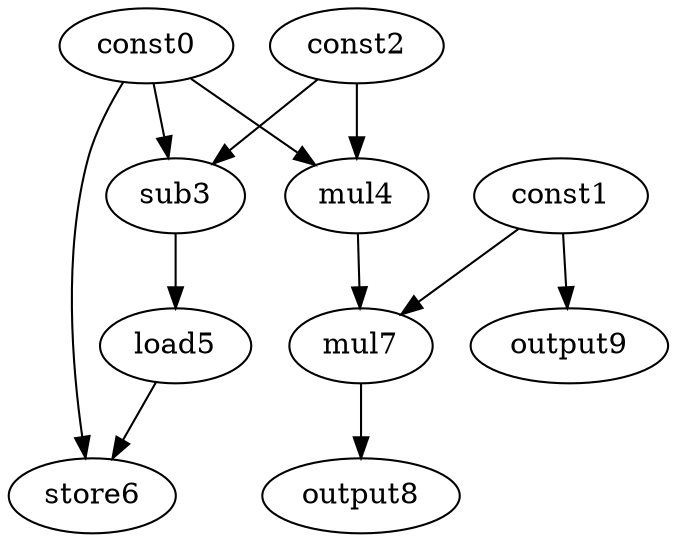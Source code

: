digraph G { 
const0[opcode=const]; 
const1[opcode=const]; 
const2[opcode=const]; 
sub3[opcode=sub]; 
mul4[opcode=mul]; 
load5[opcode=load]; 
store6[opcode=store]; 
mul7[opcode=mul]; 
output8[opcode=output]; 
output9[opcode=output]; 
const0->sub3[operand=0];
const2->sub3[operand=1];
const0->mul4[operand=0];
const2->mul4[operand=1];
const1->output9[operand=0];
sub3->load5[operand=0];
const1->mul7[operand=0];
mul4->mul7[operand=1];
const0->store6[operand=0];
load5->store6[operand=1];
mul7->output8[operand=0];
}
